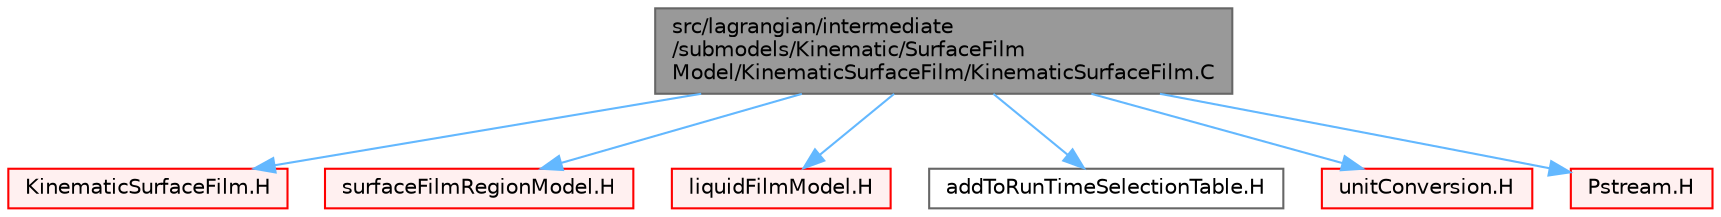digraph "src/lagrangian/intermediate/submodels/Kinematic/SurfaceFilmModel/KinematicSurfaceFilm/KinematicSurfaceFilm.C"
{
 // LATEX_PDF_SIZE
  bgcolor="transparent";
  edge [fontname=Helvetica,fontsize=10,labelfontname=Helvetica,labelfontsize=10];
  node [fontname=Helvetica,fontsize=10,shape=box,height=0.2,width=0.4];
  Node1 [id="Node000001",label="src/lagrangian/intermediate\l/submodels/Kinematic/SurfaceFilm\lModel/KinematicSurfaceFilm/KinematicSurfaceFilm.C",height=0.2,width=0.4,color="gray40", fillcolor="grey60", style="filled", fontcolor="black",tooltip=" "];
  Node1 -> Node2 [id="edge1_Node000001_Node000002",color="steelblue1",style="solid",tooltip=" "];
  Node2 [id="Node000002",label="KinematicSurfaceFilm.H",height=0.2,width=0.4,color="red", fillcolor="#FFF0F0", style="filled",URL="$KinematicSurfaceFilm_8H.html",tooltip=" "];
  Node1 -> Node200 [id="edge2_Node000001_Node000200",color="steelblue1",style="solid",tooltip=" "];
  Node200 [id="Node000200",label="surfaceFilmRegionModel.H",height=0.2,width=0.4,color="red", fillcolor="#FFF0F0", style="filled",URL="$surfaceFilmRegionModel_8H.html",tooltip=" "];
  Node1 -> Node436 [id="edge3_Node000001_Node000436",color="steelblue1",style="solid",tooltip=" "];
  Node436 [id="Node000436",label="liquidFilmModel.H",height=0.2,width=0.4,color="red", fillcolor="#FFF0F0", style="filled",URL="$liquidFilmModel_8H.html",tooltip=" "];
  Node1 -> Node552 [id="edge4_Node000001_Node000552",color="steelblue1",style="solid",tooltip=" "];
  Node552 [id="Node000552",label="addToRunTimeSelectionTable.H",height=0.2,width=0.4,color="grey40", fillcolor="white", style="filled",URL="$addToRunTimeSelectionTable_8H.html",tooltip="Macros for easy insertion into run-time selection tables."];
  Node1 -> Node553 [id="edge5_Node000001_Node000553",color="steelblue1",style="solid",tooltip=" "];
  Node553 [id="Node000553",label="unitConversion.H",height=0.2,width=0.4,color="red", fillcolor="#FFF0F0", style="filled",URL="$unitConversion_8H.html",tooltip="Unit conversion functions."];
  Node1 -> Node264 [id="edge6_Node000001_Node000264",color="steelblue1",style="solid",tooltip=" "];
  Node264 [id="Node000264",label="Pstream.H",height=0.2,width=0.4,color="red", fillcolor="#FFF0F0", style="filled",URL="$Pstream_8H.html",tooltip=" "];
}
